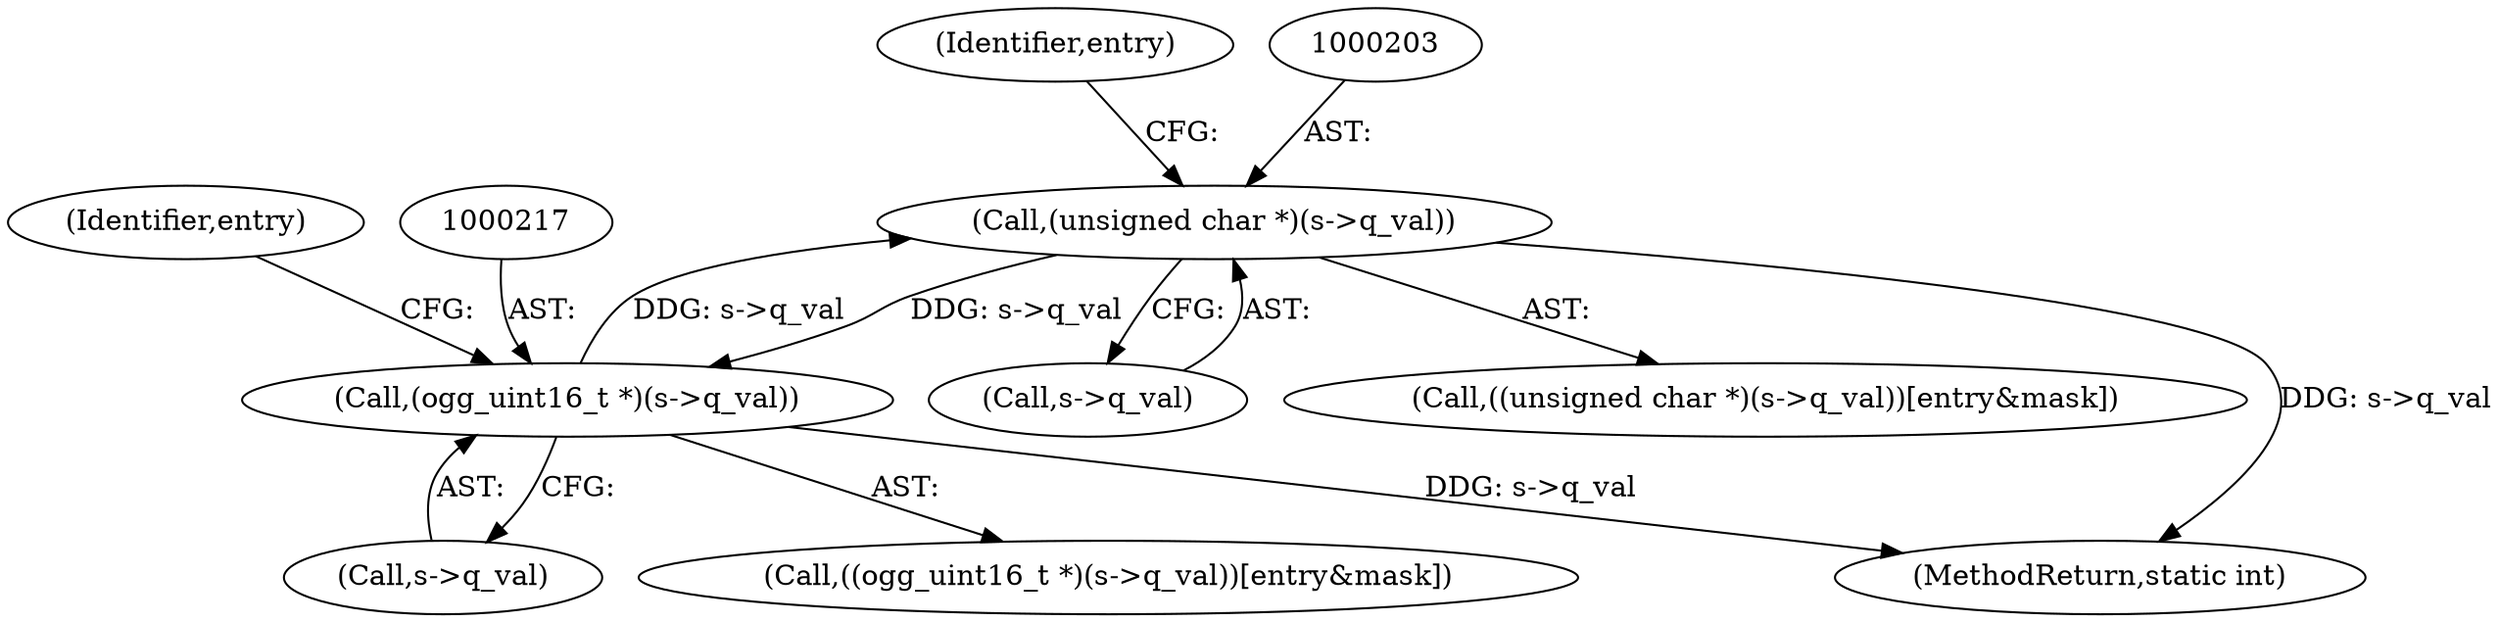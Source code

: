 digraph "1_Android_eeb4e45d5683f88488c083ecf142dc89bc3f0b47_1@pointer" {
"1000202" [label="(Call,(unsigned char *)(s->q_val))"];
"1000216" [label="(Call,(ogg_uint16_t *)(s->q_val))"];
"1000202" [label="(Call,(unsigned char *)(s->q_val))"];
"1000202" [label="(Call,(unsigned char *)(s->q_val))"];
"1000216" [label="(Call,(ogg_uint16_t *)(s->q_val))"];
"1000208" [label="(Identifier,entry)"];
"1000204" [label="(Call,s->q_val)"];
"1000218" [label="(Call,s->q_val)"];
"1000201" [label="(Call,((unsigned char *)(s->q_val))[entry&mask])"];
"1000408" [label="(MethodReturn,static int)"];
"1000222" [label="(Identifier,entry)"];
"1000215" [label="(Call,((ogg_uint16_t *)(s->q_val))[entry&mask])"];
"1000202" -> "1000201"  [label="AST: "];
"1000202" -> "1000204"  [label="CFG: "];
"1000203" -> "1000202"  [label="AST: "];
"1000204" -> "1000202"  [label="AST: "];
"1000208" -> "1000202"  [label="CFG: "];
"1000202" -> "1000408"  [label="DDG: s->q_val"];
"1000216" -> "1000202"  [label="DDG: s->q_val"];
"1000202" -> "1000216"  [label="DDG: s->q_val"];
"1000216" -> "1000215"  [label="AST: "];
"1000216" -> "1000218"  [label="CFG: "];
"1000217" -> "1000216"  [label="AST: "];
"1000218" -> "1000216"  [label="AST: "];
"1000222" -> "1000216"  [label="CFG: "];
"1000216" -> "1000408"  [label="DDG: s->q_val"];
}
